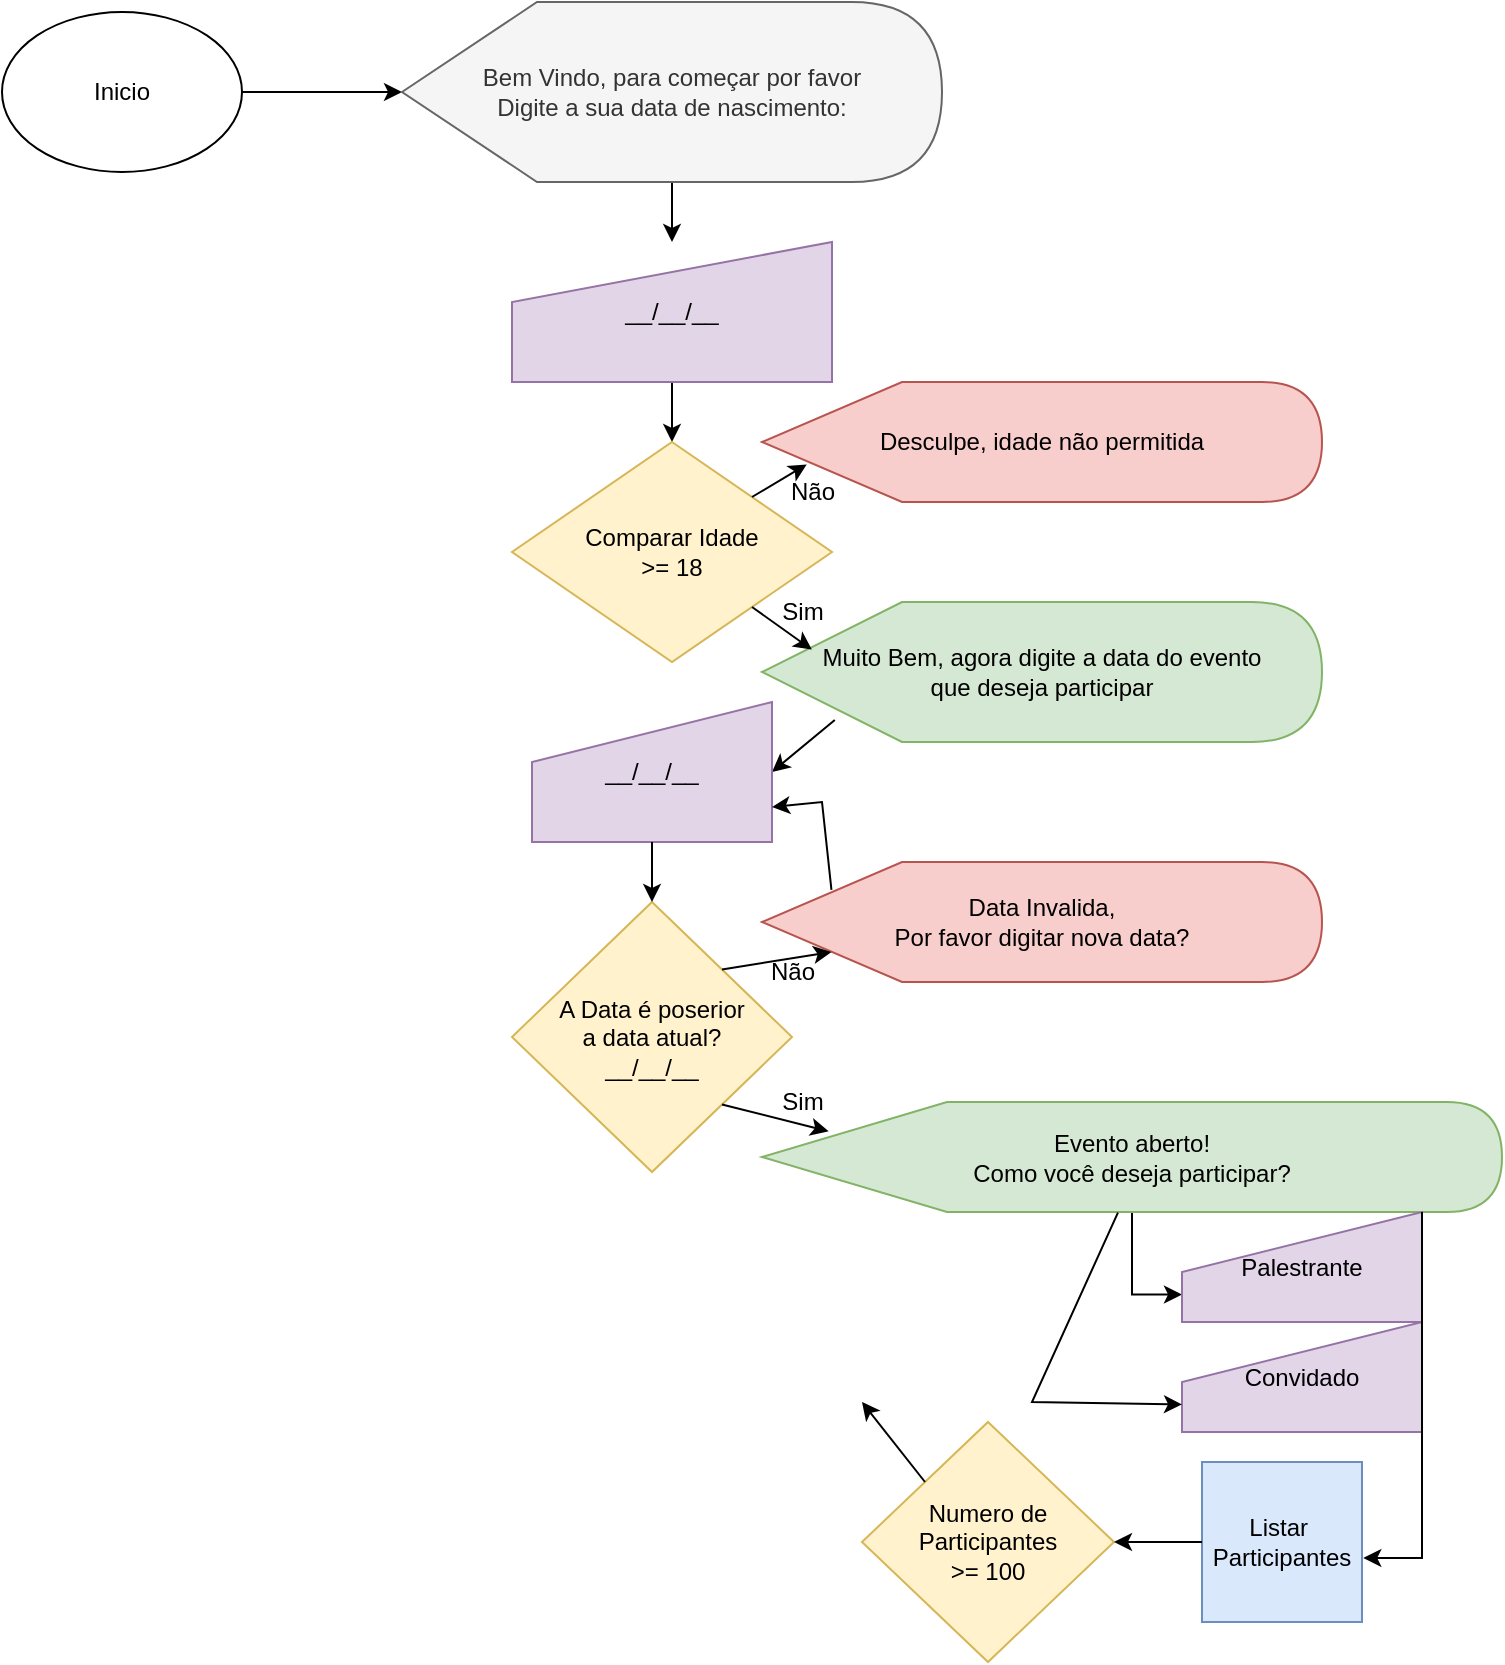 <mxfile version="20.0.3" type="github">
  <diagram id="OmcGnNJAm_oZgz3PjmWV" name="Page-1">
    <mxGraphModel dx="864" dy="489" grid="1" gridSize="10" guides="1" tooltips="1" connect="1" arrows="1" fold="1" page="1" pageScale="1" pageWidth="827" pageHeight="1169" math="0" shadow="0">
      <root>
        <mxCell id="0" />
        <mxCell id="1" parent="0" />
        <mxCell id="_S7rLKdW4QslKc1rQfYE-25" value="" style="edgeStyle=orthogonalEdgeStyle;rounded=0;orthogonalLoop=1;jettySize=auto;html=1;" edge="1" parent="1" source="_S7rLKdW4QslKc1rQfYE-1" target="_S7rLKdW4QslKc1rQfYE-23">
          <mxGeometry relative="1" as="geometry" />
        </mxCell>
        <mxCell id="_S7rLKdW4QslKc1rQfYE-1" value="Inicio" style="ellipse;whiteSpace=wrap;html=1;" vertex="1" parent="1">
          <mxGeometry x="50" y="25" width="120" height="80" as="geometry" />
        </mxCell>
        <mxCell id="_S7rLKdW4QslKc1rQfYE-3" value="A Data é poserior&lt;br&gt;a data atual?&lt;br&gt;__/__/__" style="rhombus;whiteSpace=wrap;html=1;fillColor=#fff2cc;strokeColor=#d6b656;" vertex="1" parent="1">
          <mxGeometry x="305" y="470" width="140" height="135" as="geometry" />
        </mxCell>
        <mxCell id="_S7rLKdW4QslKc1rQfYE-7" value="" style="endArrow=classic;html=1;rounded=0;exitX=0.13;exitY=0.843;exitDx=0;exitDy=0;exitPerimeter=0;entryX=1;entryY=0.5;entryDx=0;entryDy=0;" edge="1" parent="1" source="_S7rLKdW4QslKc1rQfYE-30" target="_S7rLKdW4QslKc1rQfYE-9">
          <mxGeometry width="50" height="50" relative="1" as="geometry">
            <mxPoint x="70" y="214.5" as="sourcePoint" />
            <mxPoint x="430" y="415" as="targetPoint" />
          </mxGeometry>
        </mxCell>
        <mxCell id="_S7rLKdW4QslKc1rQfYE-9" value="__/__/__" style="shape=manualInput;whiteSpace=wrap;html=1;fillColor=#e1d5e7;strokeColor=#9673a6;" vertex="1" parent="1">
          <mxGeometry x="315" y="370" width="120" height="70" as="geometry" />
        </mxCell>
        <mxCell id="_S7rLKdW4QslKc1rQfYE-12" value="" style="endArrow=classic;html=1;rounded=0;exitX=0.5;exitY=1;exitDx=0;exitDy=0;entryX=0.5;entryY=0;entryDx=0;entryDy=0;" edge="1" parent="1" source="_S7rLKdW4QslKc1rQfYE-9" target="_S7rLKdW4QslKc1rQfYE-3">
          <mxGeometry width="50" height="50" relative="1" as="geometry">
            <mxPoint x="140" y="480" as="sourcePoint" />
            <mxPoint x="210" y="580" as="targetPoint" />
          </mxGeometry>
        </mxCell>
        <mxCell id="_S7rLKdW4QslKc1rQfYE-46" value="" style="edgeStyle=orthogonalEdgeStyle;rounded=0;orthogonalLoop=1;jettySize=auto;html=1;entryX=0;entryY=0.75;entryDx=0;entryDy=0;" edge="1" parent="1" source="_S7rLKdW4QslKc1rQfYE-17" target="_S7rLKdW4QslKc1rQfYE-47">
          <mxGeometry relative="1" as="geometry" />
        </mxCell>
        <mxCell id="_S7rLKdW4QslKc1rQfYE-17" value="Evento aberto!&lt;br&gt;Como você deseja participar?" style="shape=display;whiteSpace=wrap;html=1;fillColor=#d5e8d4;strokeColor=#82b366;" vertex="1" parent="1">
          <mxGeometry x="430" y="570" width="370" height="55" as="geometry" />
        </mxCell>
        <mxCell id="_S7rLKdW4QslKc1rQfYE-21" value="Data Invalida, &lt;br&gt;Por favor digitar nova data?" style="shape=display;whiteSpace=wrap;html=1;fillColor=#f8cecc;strokeColor=#b85450;" vertex="1" parent="1">
          <mxGeometry x="430" y="450" width="280" height="60" as="geometry" />
        </mxCell>
        <mxCell id="_S7rLKdW4QslKc1rQfYE-29" value="" style="edgeStyle=orthogonalEdgeStyle;rounded=0;orthogonalLoop=1;jettySize=auto;html=1;" edge="1" parent="1" source="_S7rLKdW4QslKc1rQfYE-23" target="_S7rLKdW4QslKc1rQfYE-26">
          <mxGeometry relative="1" as="geometry" />
        </mxCell>
        <mxCell id="_S7rLKdW4QslKc1rQfYE-23" value="Bem Vindo, para começar por favor &lt;br&gt;Digite a sua data de nascimento:" style="shape=display;whiteSpace=wrap;html=1;fillColor=#f5f5f5;strokeColor=#666666;fontColor=#333333;" vertex="1" parent="1">
          <mxGeometry x="250" y="20" width="270" height="90" as="geometry" />
        </mxCell>
        <mxCell id="_S7rLKdW4QslKc1rQfYE-28" value="" style="edgeStyle=orthogonalEdgeStyle;rounded=0;orthogonalLoop=1;jettySize=auto;html=1;" edge="1" parent="1" source="_S7rLKdW4QslKc1rQfYE-26" target="_S7rLKdW4QslKc1rQfYE-27">
          <mxGeometry relative="1" as="geometry" />
        </mxCell>
        <mxCell id="_S7rLKdW4QslKc1rQfYE-26" value="__/__/__" style="shape=manualInput;whiteSpace=wrap;html=1;fillColor=#e1d5e7;strokeColor=#9673a6;" vertex="1" parent="1">
          <mxGeometry x="305" y="140" width="160" height="70" as="geometry" />
        </mxCell>
        <mxCell id="_S7rLKdW4QslKc1rQfYE-27" value="Comparar Idade&lt;br&gt;&amp;gt;= 18" style="rhombus;whiteSpace=wrap;html=1;fillColor=#fff2cc;strokeColor=#d6b656;" vertex="1" parent="1">
          <mxGeometry x="305" y="240" width="160" height="110" as="geometry" />
        </mxCell>
        <mxCell id="_S7rLKdW4QslKc1rQfYE-30" value="Muito Bem, agora digite a data do evento&lt;br&gt;que deseja participar" style="shape=display;whiteSpace=wrap;html=1;fillColor=#d5e8d4;strokeColor=#82b366;" vertex="1" parent="1">
          <mxGeometry x="430" y="320" width="280" height="70" as="geometry" />
        </mxCell>
        <mxCell id="_S7rLKdW4QslKc1rQfYE-31" value="" style="endArrow=classic;html=1;rounded=0;exitX=1;exitY=1;exitDx=0;exitDy=0;entryX=0.089;entryY=0.34;entryDx=0;entryDy=0;entryPerimeter=0;" edge="1" parent="1" source="_S7rLKdW4QslKc1rQfYE-27" target="_S7rLKdW4QslKc1rQfYE-30">
          <mxGeometry width="50" height="50" relative="1" as="geometry">
            <mxPoint x="390" y="260" as="sourcePoint" />
            <mxPoint x="440" y="210" as="targetPoint" />
          </mxGeometry>
        </mxCell>
        <mxCell id="_S7rLKdW4QslKc1rQfYE-32" value="Sim" style="text;html=1;align=center;verticalAlign=middle;resizable=0;points=[];autosize=1;strokeColor=none;fillColor=none;" vertex="1" parent="1">
          <mxGeometry x="430" y="310" width="40" height="30" as="geometry" />
        </mxCell>
        <mxCell id="_S7rLKdW4QslKc1rQfYE-33" value="Desculpe, idade não permitida" style="shape=display;whiteSpace=wrap;html=1;fillColor=#f8cecc;strokeColor=#b85450;" vertex="1" parent="1">
          <mxGeometry x="430" y="210" width="280" height="60" as="geometry" />
        </mxCell>
        <mxCell id="_S7rLKdW4QslKc1rQfYE-34" value="" style="endArrow=classic;html=1;rounded=0;exitX=1;exitY=0;exitDx=0;exitDy=0;entryX=0.08;entryY=0.687;entryDx=0;entryDy=0;entryPerimeter=0;" edge="1" parent="1" source="_S7rLKdW4QslKc1rQfYE-27" target="_S7rLKdW4QslKc1rQfYE-33">
          <mxGeometry width="50" height="50" relative="1" as="geometry">
            <mxPoint x="390" y="260" as="sourcePoint" />
            <mxPoint x="440" y="210" as="targetPoint" />
          </mxGeometry>
        </mxCell>
        <mxCell id="_S7rLKdW4QslKc1rQfYE-35" value="" style="endArrow=classic;html=1;rounded=0;exitX=1;exitY=0;exitDx=0;exitDy=0;entryX=0.124;entryY=0.75;entryDx=0;entryDy=0;entryPerimeter=0;" edge="1" parent="1" source="_S7rLKdW4QslKc1rQfYE-3" target="_S7rLKdW4QslKc1rQfYE-21">
          <mxGeometry width="50" height="50" relative="1" as="geometry">
            <mxPoint x="390" y="530" as="sourcePoint" />
            <mxPoint x="440" y="480" as="targetPoint" />
          </mxGeometry>
        </mxCell>
        <mxCell id="_S7rLKdW4QslKc1rQfYE-36" value="Não" style="text;html=1;align=center;verticalAlign=middle;resizable=0;points=[];autosize=1;strokeColor=none;fillColor=none;" vertex="1" parent="1">
          <mxGeometry x="430" y="250" width="50" height="30" as="geometry" />
        </mxCell>
        <mxCell id="_S7rLKdW4QslKc1rQfYE-37" value="Sim" style="text;html=1;align=center;verticalAlign=middle;resizable=0;points=[];autosize=1;strokeColor=none;fillColor=none;" vertex="1" parent="1">
          <mxGeometry x="430" y="555" width="40" height="30" as="geometry" />
        </mxCell>
        <mxCell id="_S7rLKdW4QslKc1rQfYE-38" value="" style="endArrow=classic;html=1;rounded=0;exitX=1;exitY=1;exitDx=0;exitDy=0;entryX=0.833;entryY=0.989;entryDx=0;entryDy=0;entryPerimeter=0;" edge="1" parent="1" source="_S7rLKdW4QslKc1rQfYE-3" target="_S7rLKdW4QslKc1rQfYE-37">
          <mxGeometry width="50" height="50" relative="1" as="geometry">
            <mxPoint x="380" y="470" as="sourcePoint" />
            <mxPoint x="430" y="420" as="targetPoint" />
          </mxGeometry>
        </mxCell>
        <mxCell id="_S7rLKdW4QslKc1rQfYE-39" value="Não" style="text;html=1;align=center;verticalAlign=middle;resizable=0;points=[];autosize=1;strokeColor=none;fillColor=none;" vertex="1" parent="1">
          <mxGeometry x="420" y="490" width="50" height="30" as="geometry" />
        </mxCell>
        <mxCell id="_S7rLKdW4QslKc1rQfYE-40" value="" style="endArrow=classic;html=1;rounded=0;exitX=0.124;exitY=0.233;exitDx=0;exitDy=0;exitPerimeter=0;entryX=1;entryY=0.75;entryDx=0;entryDy=0;" edge="1" parent="1" source="_S7rLKdW4QslKc1rQfYE-21" target="_S7rLKdW4QslKc1rQfYE-9">
          <mxGeometry width="50" height="50" relative="1" as="geometry">
            <mxPoint x="380" y="470" as="sourcePoint" />
            <mxPoint x="440" y="440" as="targetPoint" />
            <Array as="points">
              <mxPoint x="460" y="420" />
            </Array>
          </mxGeometry>
        </mxCell>
        <mxCell id="_S7rLKdW4QslKc1rQfYE-43" value="Listar&amp;nbsp;&lt;br&gt;Participantes" style="whiteSpace=wrap;html=1;aspect=fixed;fillColor=#dae8fc;strokeColor=#6c8ebf;" vertex="1" parent="1">
          <mxGeometry x="650" y="750" width="80" height="80" as="geometry" />
        </mxCell>
        <mxCell id="_S7rLKdW4QslKc1rQfYE-44" value="Numero de Participantes&lt;br&gt;&amp;gt;= 100" style="rhombus;whiteSpace=wrap;html=1;fillColor=#fff2cc;strokeColor=#d6b656;" vertex="1" parent="1">
          <mxGeometry x="480" y="730" width="126" height="120" as="geometry" />
        </mxCell>
        <mxCell id="_S7rLKdW4QslKc1rQfYE-45" value="" style="endArrow=classic;html=1;rounded=0;exitX=0;exitY=0.5;exitDx=0;exitDy=0;entryX=1;entryY=0.5;entryDx=0;entryDy=0;" edge="1" parent="1" source="_S7rLKdW4QslKc1rQfYE-43" target="_S7rLKdW4QslKc1rQfYE-44">
          <mxGeometry width="50" height="50" relative="1" as="geometry">
            <mxPoint x="380" y="740" as="sourcePoint" />
            <mxPoint x="440" y="690" as="targetPoint" />
          </mxGeometry>
        </mxCell>
        <mxCell id="_S7rLKdW4QslKc1rQfYE-47" value="Palestrante" style="shape=manualInput;whiteSpace=wrap;html=1;fillColor=#e1d5e7;strokeColor=#9673a6;" vertex="1" parent="1">
          <mxGeometry x="640" y="625" width="120" height="55" as="geometry" />
        </mxCell>
        <mxCell id="_S7rLKdW4QslKc1rQfYE-48" value="Convidado" style="shape=manualInput;whiteSpace=wrap;html=1;fillColor=#e1d5e7;strokeColor=#9673a6;" vertex="1" parent="1">
          <mxGeometry x="640" y="680" width="120" height="55" as="geometry" />
        </mxCell>
        <mxCell id="_S7rLKdW4QslKc1rQfYE-49" value="" style="endArrow=classic;html=1;rounded=0;exitX=0.481;exitY=1.006;exitDx=0;exitDy=0;exitPerimeter=0;entryX=0;entryY=0.75;entryDx=0;entryDy=0;" edge="1" parent="1" source="_S7rLKdW4QslKc1rQfYE-17" target="_S7rLKdW4QslKc1rQfYE-48">
          <mxGeometry width="50" height="50" relative="1" as="geometry">
            <mxPoint x="440" y="660" as="sourcePoint" />
            <mxPoint x="490" y="610" as="targetPoint" />
            <Array as="points">
              <mxPoint x="565" y="720" />
            </Array>
          </mxGeometry>
        </mxCell>
        <mxCell id="_S7rLKdW4QslKc1rQfYE-50" value="" style="endArrow=classic;html=1;rounded=0;exitX=1;exitY=0;exitDx=0;exitDy=0;entryX=1.008;entryY=0.6;entryDx=0;entryDy=0;entryPerimeter=0;" edge="1" parent="1" source="_S7rLKdW4QslKc1rQfYE-47" target="_S7rLKdW4QslKc1rQfYE-43">
          <mxGeometry width="50" height="50" relative="1" as="geometry">
            <mxPoint x="440" y="660" as="sourcePoint" />
            <mxPoint x="750" y="800" as="targetPoint" />
            <Array as="points">
              <mxPoint x="760" y="798" />
            </Array>
          </mxGeometry>
        </mxCell>
        <mxCell id="_S7rLKdW4QslKc1rQfYE-51" value="" style="endArrow=classic;html=1;rounded=0;exitX=0;exitY=0;exitDx=0;exitDy=0;" edge="1" parent="1" source="_S7rLKdW4QslKc1rQfYE-44">
          <mxGeometry width="50" height="50" relative="1" as="geometry">
            <mxPoint x="440" y="730" as="sourcePoint" />
            <mxPoint x="480" y="720" as="targetPoint" />
          </mxGeometry>
        </mxCell>
      </root>
    </mxGraphModel>
  </diagram>
</mxfile>
